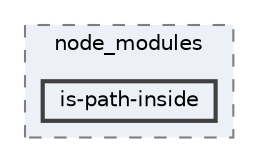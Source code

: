 digraph "pkiclassroomrescheduler/src/main/frontend/node_modules/is-path-inside"
{
 // LATEX_PDF_SIZE
  bgcolor="transparent";
  edge [fontname=Helvetica,fontsize=10,labelfontname=Helvetica,labelfontsize=10];
  node [fontname=Helvetica,fontsize=10,shape=box,height=0.2,width=0.4];
  compound=true
  subgraph clusterdir_72953eda66ccb3a2722c28e1c3e6c23b {
    graph [ bgcolor="#edf0f7", pencolor="grey50", label="node_modules", fontname=Helvetica,fontsize=10 style="filled,dashed", URL="dir_72953eda66ccb3a2722c28e1c3e6c23b.html",tooltip=""]
  dir_1ec5a28230525dd68c4536f57dc6eaaa [label="is-path-inside", fillcolor="#edf0f7", color="grey25", style="filled,bold", URL="dir_1ec5a28230525dd68c4536f57dc6eaaa.html",tooltip=""];
  }
}
